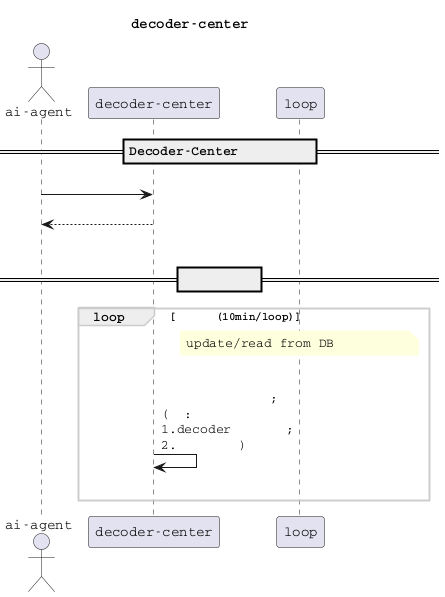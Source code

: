 @startuml
skinparam defaultFontName Courier
'skinparam shadowing false
'skinparam noteBackgroundColor #eee
skinparam noteBorderColor transparent
skinparam sequenceGroupBorderColor #ccc
skinparam sequenceReferenceBorderColor #ccc

title decoder-center解码任务时序图

actor       "ai-agent"          as AA
participant "decoder-center"    as DB

==Decoder-Center创建解码及分析任务==
AA -> DB:创建直播流解码分析任务
return 成功创建

|||
==内存 设备场景管理==


loop 设备场景管理(10min/loop)
note over loop:update/read from DB之后都需要修改缓存
|||
 DB -> DB:数据库解码设备时间及场景加载;\n(作用:\n1.decoder心跳上报时返回;\n2.查询设备场景关系)
|||
end loop

@enduml
